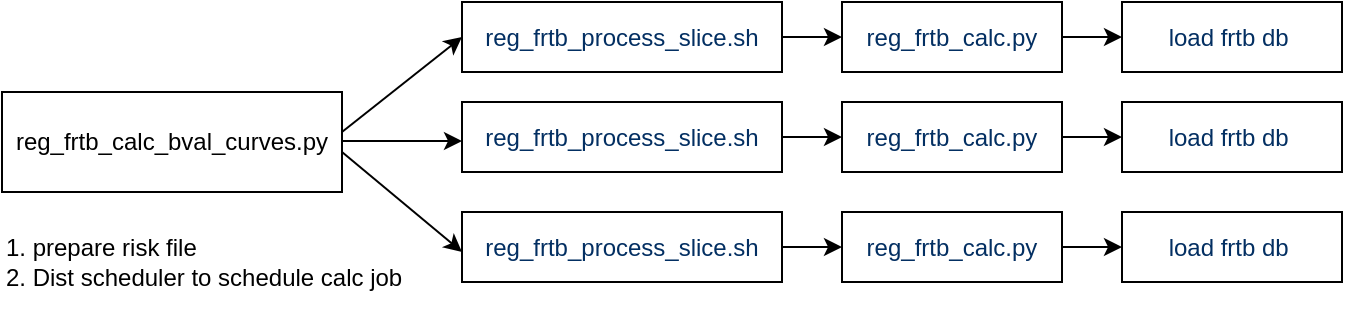 <mxfile version="12.7.3" type="github">
  <diagram id="lL0xj3GekGan5eNrphVC" name="Page-1">
    <mxGraphModel dx="2066" dy="1202" grid="1" gridSize="10" guides="1" tooltips="1" connect="1" arrows="1" fold="1" page="1" pageScale="1" pageWidth="850" pageHeight="1100" math="0" shadow="0">
      <root>
        <mxCell id="0" />
        <mxCell id="1" parent="0" />
        <mxCell id="EMFHFXNxI3Z6K873z-OL-1" value="reg_frtb_calc_bval_curves.py" style="rounded=0;whiteSpace=wrap;html=1;" vertex="1" parent="1">
          <mxGeometry x="100" y="150" width="170" height="50" as="geometry" />
        </mxCell>
        <mxCell id="EMFHFXNxI3Z6K873z-OL-2" value="" style="endArrow=classic;html=1;" edge="1" parent="1">
          <mxGeometry width="50" height="50" relative="1" as="geometry">
            <mxPoint x="270" y="174.5" as="sourcePoint" />
            <mxPoint x="330" y="174.5" as="targetPoint" />
          </mxGeometry>
        </mxCell>
        <mxCell id="EMFHFXNxI3Z6K873z-OL-22" style="edgeStyle=orthogonalEdgeStyle;rounded=0;orthogonalLoop=1;jettySize=auto;html=1;exitX=1;exitY=0.5;exitDx=0;exitDy=0;entryX=0;entryY=0.5;entryDx=0;entryDy=0;" edge="1" parent="1" source="EMFHFXNxI3Z6K873z-OL-3" target="EMFHFXNxI3Z6K873z-OL-13">
          <mxGeometry relative="1" as="geometry" />
        </mxCell>
        <mxCell id="EMFHFXNxI3Z6K873z-OL-3" value="&lt;span style=&quot;color: rgb(3 , 47 , 98) ; font-family: , &amp;#34;consolas&amp;#34; , &amp;#34;liberation mono&amp;#34; , &amp;#34;menlo&amp;#34; , &amp;#34;courier&amp;#34; , monospace ; white-space: pre ; background-color: rgb(255 , 255 , 255)&quot;&gt;reg_frtb_process_slice.sh&lt;/span&gt;" style="rounded=0;whiteSpace=wrap;html=1;" vertex="1" parent="1">
          <mxGeometry x="330" y="155" width="160" height="35" as="geometry" />
        </mxCell>
        <mxCell id="EMFHFXNxI3Z6K873z-OL-6" value="" style="endArrow=classic;html=1;entryX=0;entryY=0.5;entryDx=0;entryDy=0;" edge="1" parent="1">
          <mxGeometry width="50" height="50" relative="1" as="geometry">
            <mxPoint x="270" y="180" as="sourcePoint" />
            <mxPoint x="330" y="230" as="targetPoint" />
          </mxGeometry>
        </mxCell>
        <mxCell id="EMFHFXNxI3Z6K873z-OL-29" style="edgeStyle=orthogonalEdgeStyle;rounded=0;orthogonalLoop=1;jettySize=auto;html=1;exitX=1;exitY=0.5;exitDx=0;exitDy=0;" edge="1" parent="1" source="EMFHFXNxI3Z6K873z-OL-13" target="EMFHFXNxI3Z6K873z-OL-25">
          <mxGeometry relative="1" as="geometry" />
        </mxCell>
        <mxCell id="EMFHFXNxI3Z6K873z-OL-13" value="&lt;span style=&quot;color: rgb(3 , 47 , 98) ; font-family: , &amp;#34;consolas&amp;#34; , &amp;#34;liberation mono&amp;#34; , &amp;#34;menlo&amp;#34; , &amp;#34;courier&amp;#34; , monospace ; white-space: pre ; background-color: rgb(255 , 255 , 255)&quot;&gt;reg_frtb_calc.py&lt;/span&gt;" style="rounded=0;whiteSpace=wrap;html=1;" vertex="1" parent="1">
          <mxGeometry x="520" y="155" width="110" height="35" as="geometry" />
        </mxCell>
        <mxCell id="EMFHFXNxI3Z6K873z-OL-27" style="edgeStyle=orthogonalEdgeStyle;rounded=0;orthogonalLoop=1;jettySize=auto;html=1;exitX=1;exitY=0.5;exitDx=0;exitDy=0;entryX=0;entryY=0.5;entryDx=0;entryDy=0;" edge="1" parent="1" source="EMFHFXNxI3Z6K873z-OL-16" target="EMFHFXNxI3Z6K873z-OL-24">
          <mxGeometry relative="1" as="geometry" />
        </mxCell>
        <mxCell id="EMFHFXNxI3Z6K873z-OL-16" value="&lt;span style=&quot;color: rgb(3 , 47 , 98) ; font-family: , &amp;#34;consolas&amp;#34; , &amp;#34;liberation mono&amp;#34; , &amp;#34;menlo&amp;#34; , &amp;#34;courier&amp;#34; , monospace ; white-space: pre ; background-color: rgb(255 , 255 , 255)&quot;&gt;reg_frtb_calc.py&lt;/span&gt;" style="rounded=0;whiteSpace=wrap;html=1;" vertex="1" parent="1">
          <mxGeometry x="520" y="105" width="110" height="35" as="geometry" />
        </mxCell>
        <mxCell id="EMFHFXNxI3Z6K873z-OL-21" style="edgeStyle=orthogonalEdgeStyle;rounded=0;orthogonalLoop=1;jettySize=auto;html=1;exitX=1;exitY=0.5;exitDx=0;exitDy=0;entryX=0;entryY=0.5;entryDx=0;entryDy=0;" edge="1" parent="1" source="EMFHFXNxI3Z6K873z-OL-17" target="EMFHFXNxI3Z6K873z-OL-16">
          <mxGeometry relative="1" as="geometry" />
        </mxCell>
        <mxCell id="EMFHFXNxI3Z6K873z-OL-17" value="&lt;span style=&quot;color: rgb(3 , 47 , 98) ; font-family: , &amp;#34;consolas&amp;#34; , &amp;#34;liberation mono&amp;#34; , &amp;#34;menlo&amp;#34; , &amp;#34;courier&amp;#34; , monospace ; white-space: pre ; background-color: rgb(255 , 255 , 255)&quot;&gt;reg_frtb_process_slice.sh&lt;/span&gt;" style="rounded=0;whiteSpace=wrap;html=1;" vertex="1" parent="1">
          <mxGeometry x="330" y="105" width="160" height="35" as="geometry" />
        </mxCell>
        <mxCell id="EMFHFXNxI3Z6K873z-OL-23" style="edgeStyle=orthogonalEdgeStyle;rounded=0;orthogonalLoop=1;jettySize=auto;html=1;exitX=1;exitY=0.5;exitDx=0;exitDy=0;entryX=0;entryY=0.5;entryDx=0;entryDy=0;" edge="1" parent="1" source="EMFHFXNxI3Z6K873z-OL-18" target="EMFHFXNxI3Z6K873z-OL-19">
          <mxGeometry relative="1" as="geometry" />
        </mxCell>
        <mxCell id="EMFHFXNxI3Z6K873z-OL-18" value="&lt;span style=&quot;color: rgb(3 , 47 , 98) ; font-family: , &amp;#34;consolas&amp;#34; , &amp;#34;liberation mono&amp;#34; , &amp;#34;menlo&amp;#34; , &amp;#34;courier&amp;#34; , monospace ; white-space: pre ; background-color: rgb(255 , 255 , 255)&quot;&gt;reg_frtb_process_slice.sh&lt;/span&gt;" style="rounded=0;whiteSpace=wrap;html=1;" vertex="1" parent="1">
          <mxGeometry x="330" y="210" width="160" height="35" as="geometry" />
        </mxCell>
        <mxCell id="EMFHFXNxI3Z6K873z-OL-30" style="edgeStyle=orthogonalEdgeStyle;rounded=0;orthogonalLoop=1;jettySize=auto;html=1;exitX=1;exitY=0.5;exitDx=0;exitDy=0;entryX=0;entryY=0.5;entryDx=0;entryDy=0;" edge="1" parent="1" source="EMFHFXNxI3Z6K873z-OL-19" target="EMFHFXNxI3Z6K873z-OL-26">
          <mxGeometry relative="1" as="geometry" />
        </mxCell>
        <mxCell id="EMFHFXNxI3Z6K873z-OL-19" value="&lt;span style=&quot;color: rgb(3 , 47 , 98) ; font-family: , &amp;#34;consolas&amp;#34; , &amp;#34;liberation mono&amp;#34; , &amp;#34;menlo&amp;#34; , &amp;#34;courier&amp;#34; , monospace ; white-space: pre ; background-color: rgb(255 , 255 , 255)&quot;&gt;reg_frtb_calc.py&lt;/span&gt;" style="rounded=0;whiteSpace=wrap;html=1;" vertex="1" parent="1">
          <mxGeometry x="520" y="210" width="110" height="35" as="geometry" />
        </mxCell>
        <mxCell id="EMFHFXNxI3Z6K873z-OL-20" value="" style="endArrow=classic;html=1;entryX=0;entryY=0.5;entryDx=0;entryDy=0;" edge="1" parent="1" target="EMFHFXNxI3Z6K873z-OL-17">
          <mxGeometry width="50" height="50" relative="1" as="geometry">
            <mxPoint x="270" y="170" as="sourcePoint" />
            <mxPoint x="330" y="220" as="targetPoint" />
          </mxGeometry>
        </mxCell>
        <mxCell id="EMFHFXNxI3Z6K873z-OL-24" value="&lt;font color=&quot;#032f62&quot;&gt;&lt;span style=&quot;white-space: pre ; background-color: rgb(255 , 255 , 255)&quot;&gt;load frtb db &lt;/span&gt;&lt;/font&gt;" style="rounded=0;whiteSpace=wrap;html=1;" vertex="1" parent="1">
          <mxGeometry x="660" y="105" width="110" height="35" as="geometry" />
        </mxCell>
        <mxCell id="EMFHFXNxI3Z6K873z-OL-25" value="&lt;font color=&quot;#032f62&quot;&gt;&lt;span style=&quot;white-space: pre ; background-color: rgb(255 , 255 , 255)&quot;&gt;load frtb db &lt;/span&gt;&lt;/font&gt;" style="rounded=0;whiteSpace=wrap;html=1;" vertex="1" parent="1">
          <mxGeometry x="660" y="155" width="110" height="35" as="geometry" />
        </mxCell>
        <mxCell id="EMFHFXNxI3Z6K873z-OL-26" value="&lt;font color=&quot;#032f62&quot;&gt;&lt;span style=&quot;white-space: pre ; background-color: rgb(255 , 255 , 255)&quot;&gt;load frtb db &lt;/span&gt;&lt;/font&gt;" style="rounded=0;whiteSpace=wrap;html=1;" vertex="1" parent="1">
          <mxGeometry x="660" y="210" width="110" height="35" as="geometry" />
        </mxCell>
        <mxCell id="EMFHFXNxI3Z6K873z-OL-33" value="1. prepare risk file&lt;br&gt;&lt;div&gt;&lt;div&gt;2. Dist scheduler to schedule calc job&lt;/div&gt;&lt;/div&gt;" style="text;html=1;strokeColor=none;fillColor=none;align=left;verticalAlign=middle;whiteSpace=wrap;rounded=0;" vertex="1" parent="1">
          <mxGeometry x="100" y="210" width="210" height="50" as="geometry" />
        </mxCell>
      </root>
    </mxGraphModel>
  </diagram>
</mxfile>
